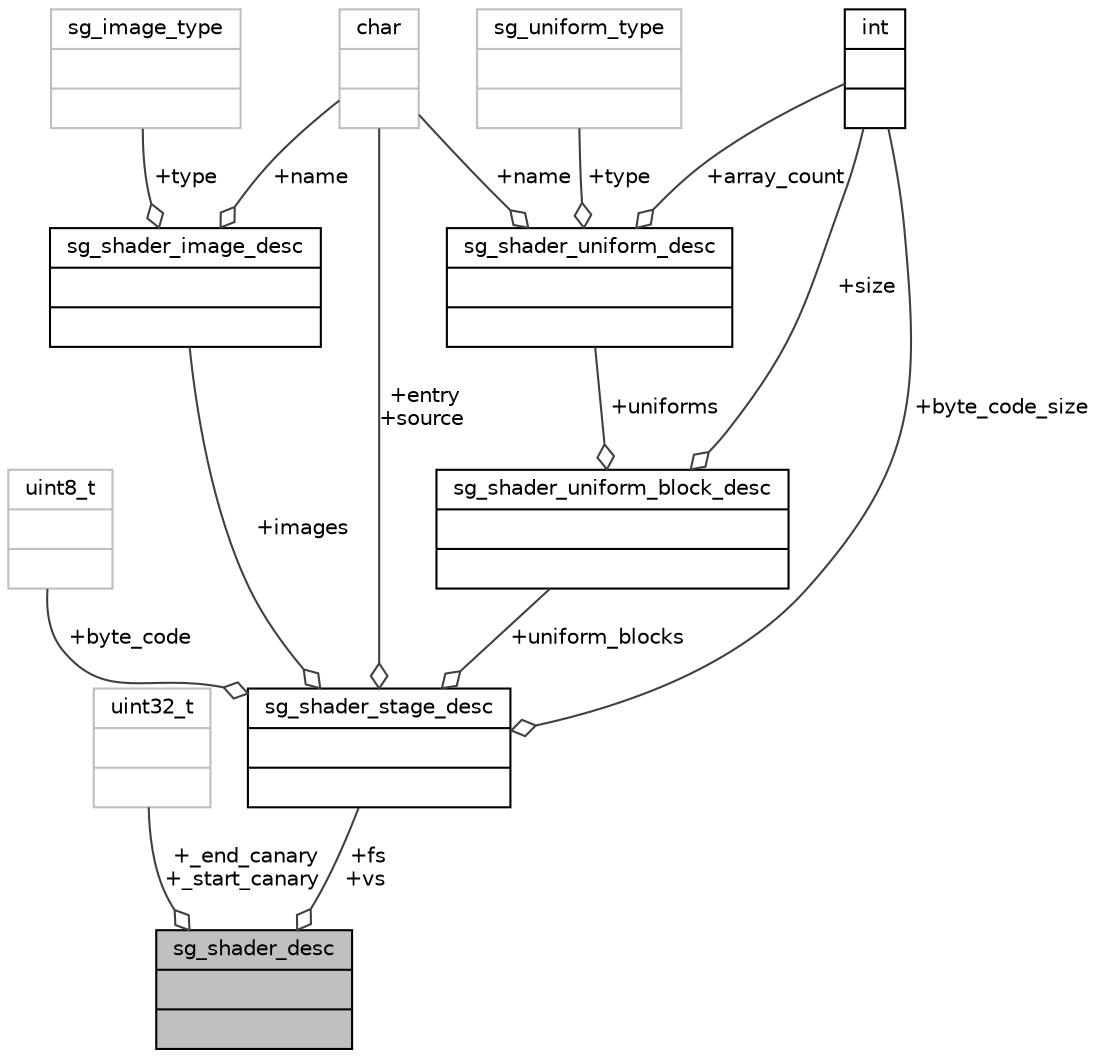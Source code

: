digraph "sg_shader_desc"
{
 // INTERACTIVE_SVG=YES
  bgcolor="transparent";
  edge [fontname="Helvetica",fontsize="10",labelfontname="Helvetica",labelfontsize="10"];
  node [fontname="Helvetica",fontsize="10",shape=record];
  Node1 [label="{sg_shader_desc\n||}",height=0.2,width=0.4,color="black", fillcolor="grey75", style="filled" fontcolor="black"];
  Node2 -> Node1 [color="grey25",fontsize="10",style="solid",label=" +_end_canary\n+_start_canary" ,arrowhead="odiamond",fontname="Helvetica"];
  Node2 [label="{uint32_t\n||}",height=0.2,width=0.4,color="grey75"];
  Node3 -> Node1 [color="grey25",fontsize="10",style="solid",label=" +fs\n+vs" ,arrowhead="odiamond",fontname="Helvetica"];
  Node3 [label="{sg_shader_stage_desc\n||}",height=0.2,width=0.4,color="black",URL="$d9/d32/structsg__shader__stage__desc.html"];
  Node4 -> Node3 [color="grey25",fontsize="10",style="solid",label=" +byte_code" ,arrowhead="odiamond",fontname="Helvetica"];
  Node4 [label="{uint8_t\n||}",height=0.2,width=0.4,color="grey75"];
  Node5 -> Node3 [color="grey25",fontsize="10",style="solid",label=" +entry\n+source" ,arrowhead="odiamond",fontname="Helvetica"];
  Node5 [label="{char\n||}",height=0.2,width=0.4,color="grey75"];
  Node6 -> Node3 [color="grey25",fontsize="10",style="solid",label=" +images" ,arrowhead="odiamond",fontname="Helvetica"];
  Node6 [label="{sg_shader_image_desc\n||}",height=0.2,width=0.4,color="black",URL="$dd/d8f/structsg__shader__image__desc.html"];
  Node7 -> Node6 [color="grey25",fontsize="10",style="solid",label=" +type" ,arrowhead="odiamond",fontname="Helvetica"];
  Node7 [label="{sg_image_type\n||}",height=0.2,width=0.4,color="grey75"];
  Node5 -> Node6 [color="grey25",fontsize="10",style="solid",label=" +name" ,arrowhead="odiamond",fontname="Helvetica"];
  Node8 -> Node3 [color="grey25",fontsize="10",style="solid",label=" +byte_code_size" ,arrowhead="odiamond",fontname="Helvetica"];
  Node8 [label="{int\n||}",height=0.2,width=0.4,color="black",URL="$d1/da0/classint.html"];
  Node9 -> Node3 [color="grey25",fontsize="10",style="solid",label=" +uniform_blocks" ,arrowhead="odiamond",fontname="Helvetica"];
  Node9 [label="{sg_shader_uniform_block_desc\n||}",height=0.2,width=0.4,color="black",URL="$dd/d14/structsg__shader__uniform__block__desc.html"];
  Node10 -> Node9 [color="grey25",fontsize="10",style="solid",label=" +uniforms" ,arrowhead="odiamond",fontname="Helvetica"];
  Node10 [label="{sg_shader_uniform_desc\n||}",height=0.2,width=0.4,color="black",URL="$d2/d67/structsg__shader__uniform__desc.html"];
  Node5 -> Node10 [color="grey25",fontsize="10",style="solid",label=" +name" ,arrowhead="odiamond",fontname="Helvetica"];
  Node8 -> Node10 [color="grey25",fontsize="10",style="solid",label=" +array_count" ,arrowhead="odiamond",fontname="Helvetica"];
  Node11 -> Node10 [color="grey25",fontsize="10",style="solid",label=" +type" ,arrowhead="odiamond",fontname="Helvetica"];
  Node11 [label="{sg_uniform_type\n||}",height=0.2,width=0.4,color="grey75"];
  Node8 -> Node9 [color="grey25",fontsize="10",style="solid",label=" +size" ,arrowhead="odiamond",fontname="Helvetica"];
}
